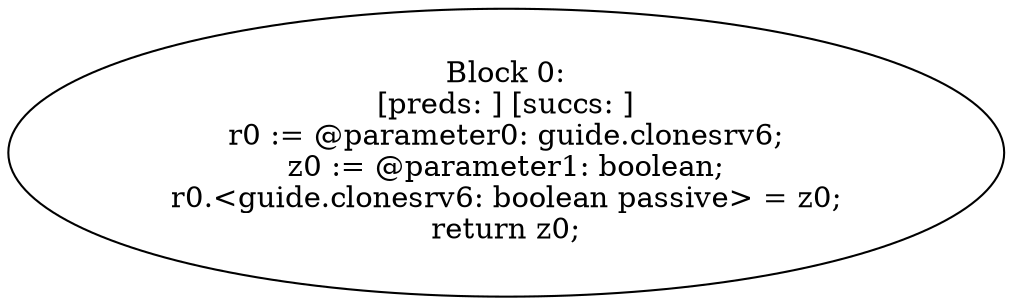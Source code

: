 digraph "unitGraph" {
    "Block 0:
[preds: ] [succs: ]
r0 := @parameter0: guide.clonesrv6;
z0 := @parameter1: boolean;
r0.<guide.clonesrv6: boolean passive> = z0;
return z0;
"
}
